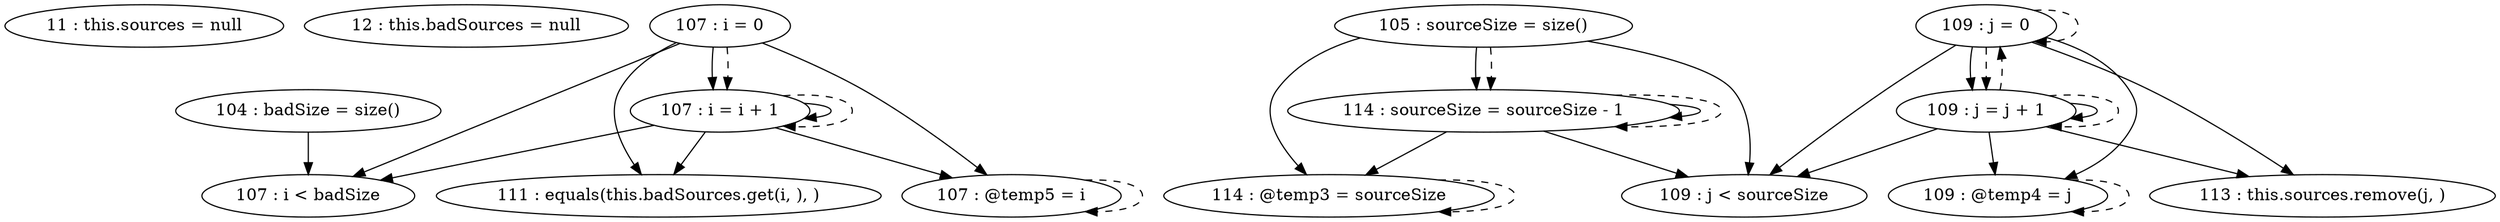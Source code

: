digraph G {
"11 : this.sources = null"
"12 : this.badSources = null"
"104 : badSize = size()"
"104 : badSize = size()" -> "107 : i < badSize"
"105 : sourceSize = size()"
"105 : sourceSize = size()" -> "109 : j < sourceSize"
"105 : sourceSize = size()" -> "114 : @temp3 = sourceSize"
"105 : sourceSize = size()" -> "114 : sourceSize = sourceSize - 1"
"105 : sourceSize = size()" -> "114 : sourceSize = sourceSize - 1" [style=dashed]
"107 : i = 0"
"107 : i = 0" -> "107 : @temp5 = i"
"107 : i = 0" -> "107 : i = i + 1"
"107 : i = 0" -> "111 : equals(this.badSources.get(i, ), )"
"107 : i = 0" -> "107 : i < badSize"
"107 : i = 0" -> "107 : i = i + 1" [style=dashed]
"107 : i < badSize"
"109 : j = 0"
"109 : j = 0" -> "109 : j < sourceSize"
"109 : j = 0" -> "113 : this.sources.remove(j, )"
"109 : j = 0" -> "109 : j = j + 1"
"109 : j = 0" -> "109 : @temp4 = j"
"109 : j = 0" -> "109 : j = 0" [style=dashed]
"109 : j = 0" -> "109 : j = j + 1" [style=dashed]
"109 : j < sourceSize"
"111 : equals(this.badSources.get(i, ), )"
"107 : @temp5 = i"
"107 : @temp5 = i" -> "107 : @temp5 = i" [style=dashed]
"107 : i = i + 1"
"107 : i = i + 1" -> "107 : @temp5 = i"
"107 : i = i + 1" -> "107 : i = i + 1"
"107 : i = i + 1" -> "111 : equals(this.badSources.get(i, ), )"
"107 : i = i + 1" -> "107 : i < badSize"
"107 : i = i + 1" -> "107 : i = i + 1" [style=dashed]
"113 : this.sources.remove(j, )"
"114 : @temp3 = sourceSize"
"114 : @temp3 = sourceSize" -> "114 : @temp3 = sourceSize" [style=dashed]
"114 : sourceSize = sourceSize - 1"
"114 : sourceSize = sourceSize - 1" -> "109 : j < sourceSize"
"114 : sourceSize = sourceSize - 1" -> "114 : @temp3 = sourceSize"
"114 : sourceSize = sourceSize - 1" -> "114 : sourceSize = sourceSize - 1"
"114 : sourceSize = sourceSize - 1" -> "114 : sourceSize = sourceSize - 1" [style=dashed]
"109 : @temp4 = j"
"109 : @temp4 = j" -> "109 : @temp4 = j" [style=dashed]
"109 : j = j + 1"
"109 : j = j + 1" -> "109 : j < sourceSize"
"109 : j = j + 1" -> "113 : this.sources.remove(j, )"
"109 : j = j + 1" -> "109 : j = j + 1"
"109 : j = j + 1" -> "109 : @temp4 = j"
"109 : j = j + 1" -> "109 : j = 0" [style=dashed]
"109 : j = j + 1" -> "109 : j = j + 1" [style=dashed]
}
